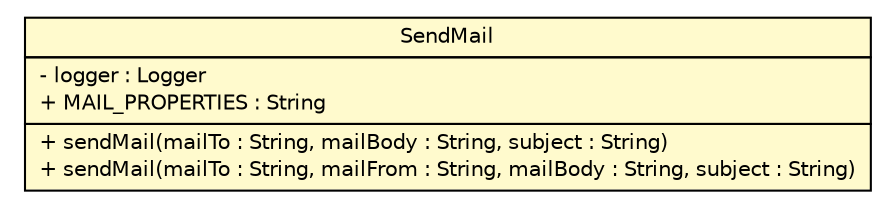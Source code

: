 #!/usr/local/bin/dot
#
# Class diagram 
# Generated by UmlGraph version 4.8 (http://www.spinellis.gr/sw/umlgraph)
#

digraph G {
	edge [fontname="Helvetica",fontsize=10,labelfontname="Helvetica",labelfontsize=10];
	node [fontname="Helvetica",fontsize=10,shape=plaintext];
	// gov.nih.nci.ncia.util.SendMail
	c67932 [label=<<table border="0" cellborder="1" cellspacing="0" cellpadding="2" port="p" bgcolor="lemonChiffon" href="./SendMail.html">
		<tr><td><table border="0" cellspacing="0" cellpadding="1">
			<tr><td> SendMail </td></tr>
		</table></td></tr>
		<tr><td><table border="0" cellspacing="0" cellpadding="1">
			<tr><td align="left"> - logger : Logger </td></tr>
			<tr><td align="left"> + MAIL_PROPERTIES : String </td></tr>
		</table></td></tr>
		<tr><td><table border="0" cellspacing="0" cellpadding="1">
			<tr><td align="left"> + sendMail(mailTo : String, mailBody : String, subject : String) </td></tr>
			<tr><td align="left"> + sendMail(mailTo : String, mailFrom : String, mailBody : String, subject : String) </td></tr>
		</table></td></tr>
		</table>>, fontname="Helvetica", fontcolor="black", fontsize=10.0];
}

